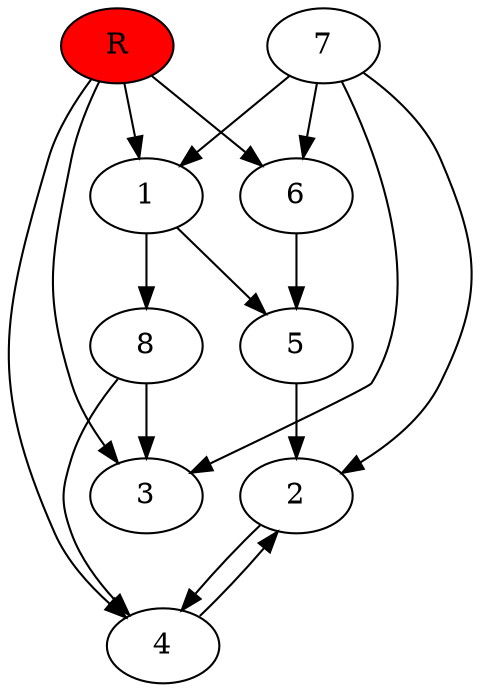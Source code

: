 digraph prb25506 {
	1
	2
	3
	4
	5
	6
	7
	8
	R [fillcolor="#ff0000" style=filled]
	1 -> 5
	1 -> 8
	2 -> 4
	4 -> 2
	5 -> 2
	6 -> 5
	7 -> 1
	7 -> 2
	7 -> 3
	7 -> 6
	8 -> 3
	8 -> 4
	R -> 1
	R -> 3
	R -> 4
	R -> 6
}

